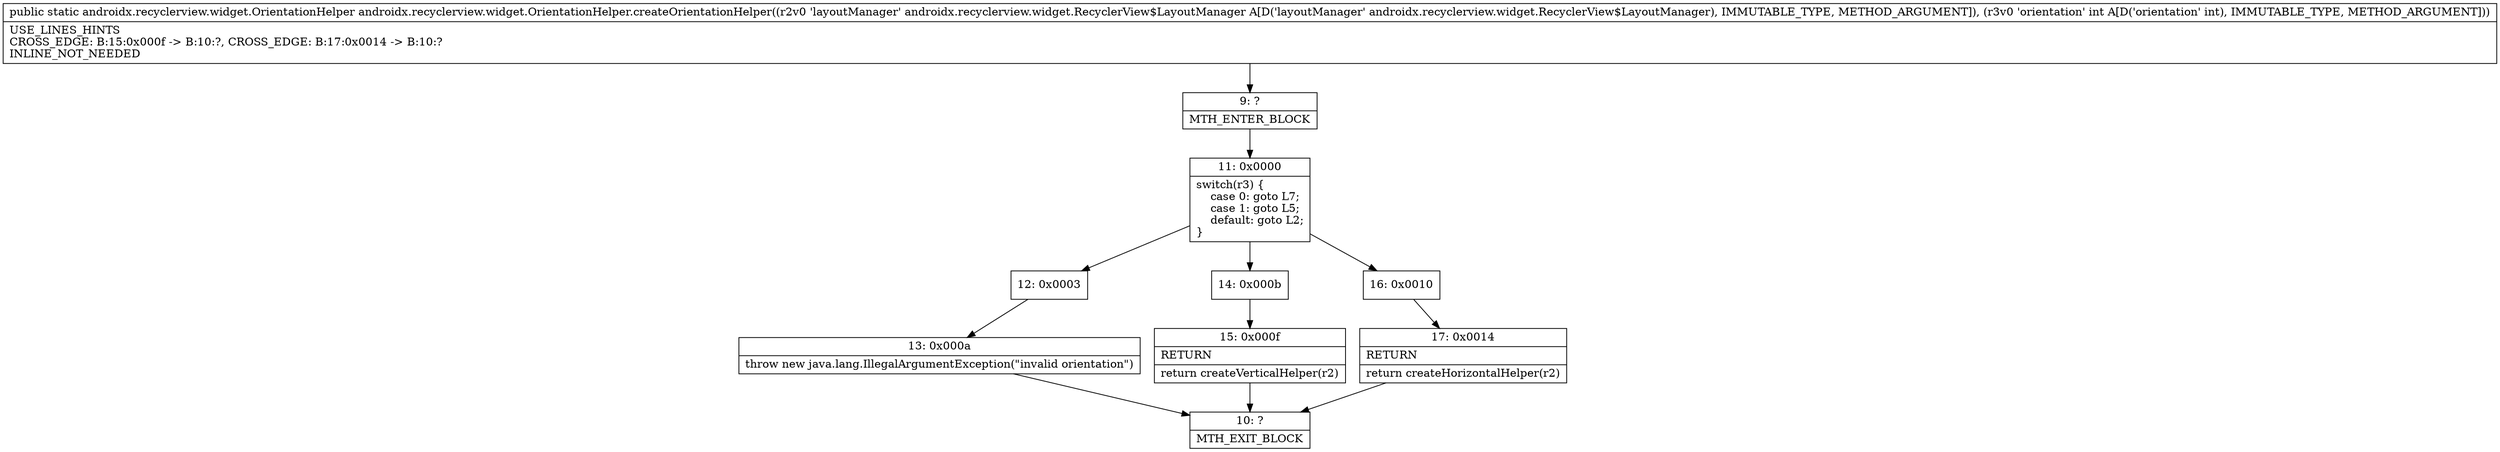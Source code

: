 digraph "CFG forandroidx.recyclerview.widget.OrientationHelper.createOrientationHelper(Landroidx\/recyclerview\/widget\/RecyclerView$LayoutManager;I)Landroidx\/recyclerview\/widget\/OrientationHelper;" {
Node_9 [shape=record,label="{9\:\ ?|MTH_ENTER_BLOCK\l}"];
Node_11 [shape=record,label="{11\:\ 0x0000|switch(r3) \{\l    case 0: goto L7;\l    case 1: goto L5;\l    default: goto L2;\l\}\l}"];
Node_12 [shape=record,label="{12\:\ 0x0003}"];
Node_13 [shape=record,label="{13\:\ 0x000a|throw new java.lang.IllegalArgumentException(\"invalid orientation\")\l}"];
Node_10 [shape=record,label="{10\:\ ?|MTH_EXIT_BLOCK\l}"];
Node_14 [shape=record,label="{14\:\ 0x000b}"];
Node_15 [shape=record,label="{15\:\ 0x000f|RETURN\l|return createVerticalHelper(r2)\l}"];
Node_16 [shape=record,label="{16\:\ 0x0010}"];
Node_17 [shape=record,label="{17\:\ 0x0014|RETURN\l|return createHorizontalHelper(r2)\l}"];
MethodNode[shape=record,label="{public static androidx.recyclerview.widget.OrientationHelper androidx.recyclerview.widget.OrientationHelper.createOrientationHelper((r2v0 'layoutManager' androidx.recyclerview.widget.RecyclerView$LayoutManager A[D('layoutManager' androidx.recyclerview.widget.RecyclerView$LayoutManager), IMMUTABLE_TYPE, METHOD_ARGUMENT]), (r3v0 'orientation' int A[D('orientation' int), IMMUTABLE_TYPE, METHOD_ARGUMENT]))  | USE_LINES_HINTS\lCROSS_EDGE: B:15:0x000f \-\> B:10:?, CROSS_EDGE: B:17:0x0014 \-\> B:10:?\lINLINE_NOT_NEEDED\l}"];
MethodNode -> Node_9;Node_9 -> Node_11;
Node_11 -> Node_12;
Node_11 -> Node_14;
Node_11 -> Node_16;
Node_12 -> Node_13;
Node_13 -> Node_10;
Node_14 -> Node_15;
Node_15 -> Node_10;
Node_16 -> Node_17;
Node_17 -> Node_10;
}

